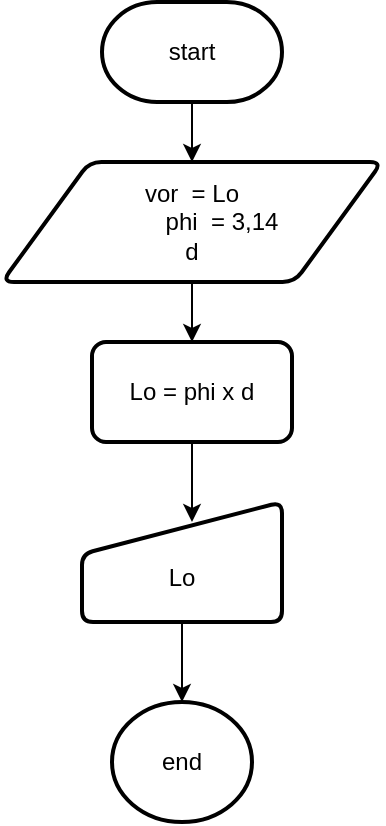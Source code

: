 <mxfile version="22.0.4" type="github">
  <diagram id="C5RBs43oDa-KdzZeNtuy" name="Page-1">
    <mxGraphModel dx="880" dy="470" grid="1" gridSize="10" guides="1" tooltips="1" connect="1" arrows="1" fold="1" page="1" pageScale="1" pageWidth="827" pageHeight="1169" math="0" shadow="0">
      <root>
        <mxCell id="WIyWlLk6GJQsqaUBKTNV-0" />
        <mxCell id="WIyWlLk6GJQsqaUBKTNV-1" parent="WIyWlLk6GJQsqaUBKTNV-0" />
        <mxCell id="Kj3IXHOsZr3k2OyrrpIP-1" style="edgeStyle=orthogonalEdgeStyle;rounded=0;orthogonalLoop=1;jettySize=auto;html=1;exitX=0.5;exitY=1;exitDx=0;exitDy=0;exitPerimeter=0;" edge="1" parent="WIyWlLk6GJQsqaUBKTNV-1" source="Kj3IXHOsZr3k2OyrrpIP-0">
          <mxGeometry relative="1" as="geometry">
            <mxPoint x="435" y="110" as="targetPoint" />
          </mxGeometry>
        </mxCell>
        <mxCell id="Kj3IXHOsZr3k2OyrrpIP-0" value="start" style="strokeWidth=2;html=1;shape=mxgraph.flowchart.terminator;whiteSpace=wrap;" vertex="1" parent="WIyWlLk6GJQsqaUBKTNV-1">
          <mxGeometry x="390" y="30" width="90" height="50" as="geometry" />
        </mxCell>
        <mxCell id="Kj3IXHOsZr3k2OyrrpIP-3" style="edgeStyle=orthogonalEdgeStyle;rounded=0;orthogonalLoop=1;jettySize=auto;html=1;exitX=0.5;exitY=1;exitDx=0;exitDy=0;" edge="1" parent="WIyWlLk6GJQsqaUBKTNV-1" source="Kj3IXHOsZr3k2OyrrpIP-2">
          <mxGeometry relative="1" as="geometry">
            <mxPoint x="435" y="200" as="targetPoint" />
          </mxGeometry>
        </mxCell>
        <mxCell id="Kj3IXHOsZr3k2OyrrpIP-2" value="&lt;div&gt;vor&amp;nbsp; = Lo &lt;br&gt;&lt;/div&gt;&lt;div&gt;&amp;nbsp;&amp;nbsp;&amp;nbsp;&amp;nbsp;&amp;nbsp;&amp;nbsp;&amp;nbsp;&amp;nbsp; phi&amp;nbsp; = 3,14&lt;/div&gt;&lt;div&gt;d&lt;br&gt;&lt;/div&gt;" style="shape=parallelogram;html=1;strokeWidth=2;perimeter=parallelogramPerimeter;whiteSpace=wrap;rounded=1;arcSize=12;size=0.23;" vertex="1" parent="WIyWlLk6GJQsqaUBKTNV-1">
          <mxGeometry x="340" y="110" width="190" height="60" as="geometry" />
        </mxCell>
        <mxCell id="Kj3IXHOsZr3k2OyrrpIP-7" style="edgeStyle=orthogonalEdgeStyle;rounded=0;orthogonalLoop=1;jettySize=auto;html=1;exitX=0.5;exitY=1;exitDx=0;exitDy=0;" edge="1" parent="WIyWlLk6GJQsqaUBKTNV-1" source="Kj3IXHOsZr3k2OyrrpIP-4">
          <mxGeometry relative="1" as="geometry">
            <mxPoint x="435" y="290" as="targetPoint" />
          </mxGeometry>
        </mxCell>
        <mxCell id="Kj3IXHOsZr3k2OyrrpIP-4" value="Lo = phi x d " style="rounded=1;whiteSpace=wrap;html=1;absoluteArcSize=1;arcSize=14;strokeWidth=2;" vertex="1" parent="WIyWlLk6GJQsqaUBKTNV-1">
          <mxGeometry x="385" y="200" width="100" height="50" as="geometry" />
        </mxCell>
        <mxCell id="Kj3IXHOsZr3k2OyrrpIP-9" style="edgeStyle=orthogonalEdgeStyle;rounded=0;orthogonalLoop=1;jettySize=auto;html=1;exitX=0.5;exitY=1;exitDx=0;exitDy=0;" edge="1" parent="WIyWlLk6GJQsqaUBKTNV-1" source="Kj3IXHOsZr3k2OyrrpIP-8">
          <mxGeometry relative="1" as="geometry">
            <mxPoint x="430" y="380" as="targetPoint" />
          </mxGeometry>
        </mxCell>
        <mxCell id="Kj3IXHOsZr3k2OyrrpIP-8" value="&lt;div&gt;&lt;br&gt;&lt;/div&gt;&lt;div&gt;Lo &lt;br&gt;&lt;/div&gt;" style="html=1;strokeWidth=2;shape=manualInput;whiteSpace=wrap;rounded=1;size=26;arcSize=11;" vertex="1" parent="WIyWlLk6GJQsqaUBKTNV-1">
          <mxGeometry x="380" y="280" width="100" height="60" as="geometry" />
        </mxCell>
        <mxCell id="Kj3IXHOsZr3k2OyrrpIP-11" value="end " style="strokeWidth=2;html=1;shape=mxgraph.flowchart.start_2;whiteSpace=wrap;" vertex="1" parent="WIyWlLk6GJQsqaUBKTNV-1">
          <mxGeometry x="395" y="380" width="70" height="60" as="geometry" />
        </mxCell>
      </root>
    </mxGraphModel>
  </diagram>
</mxfile>
